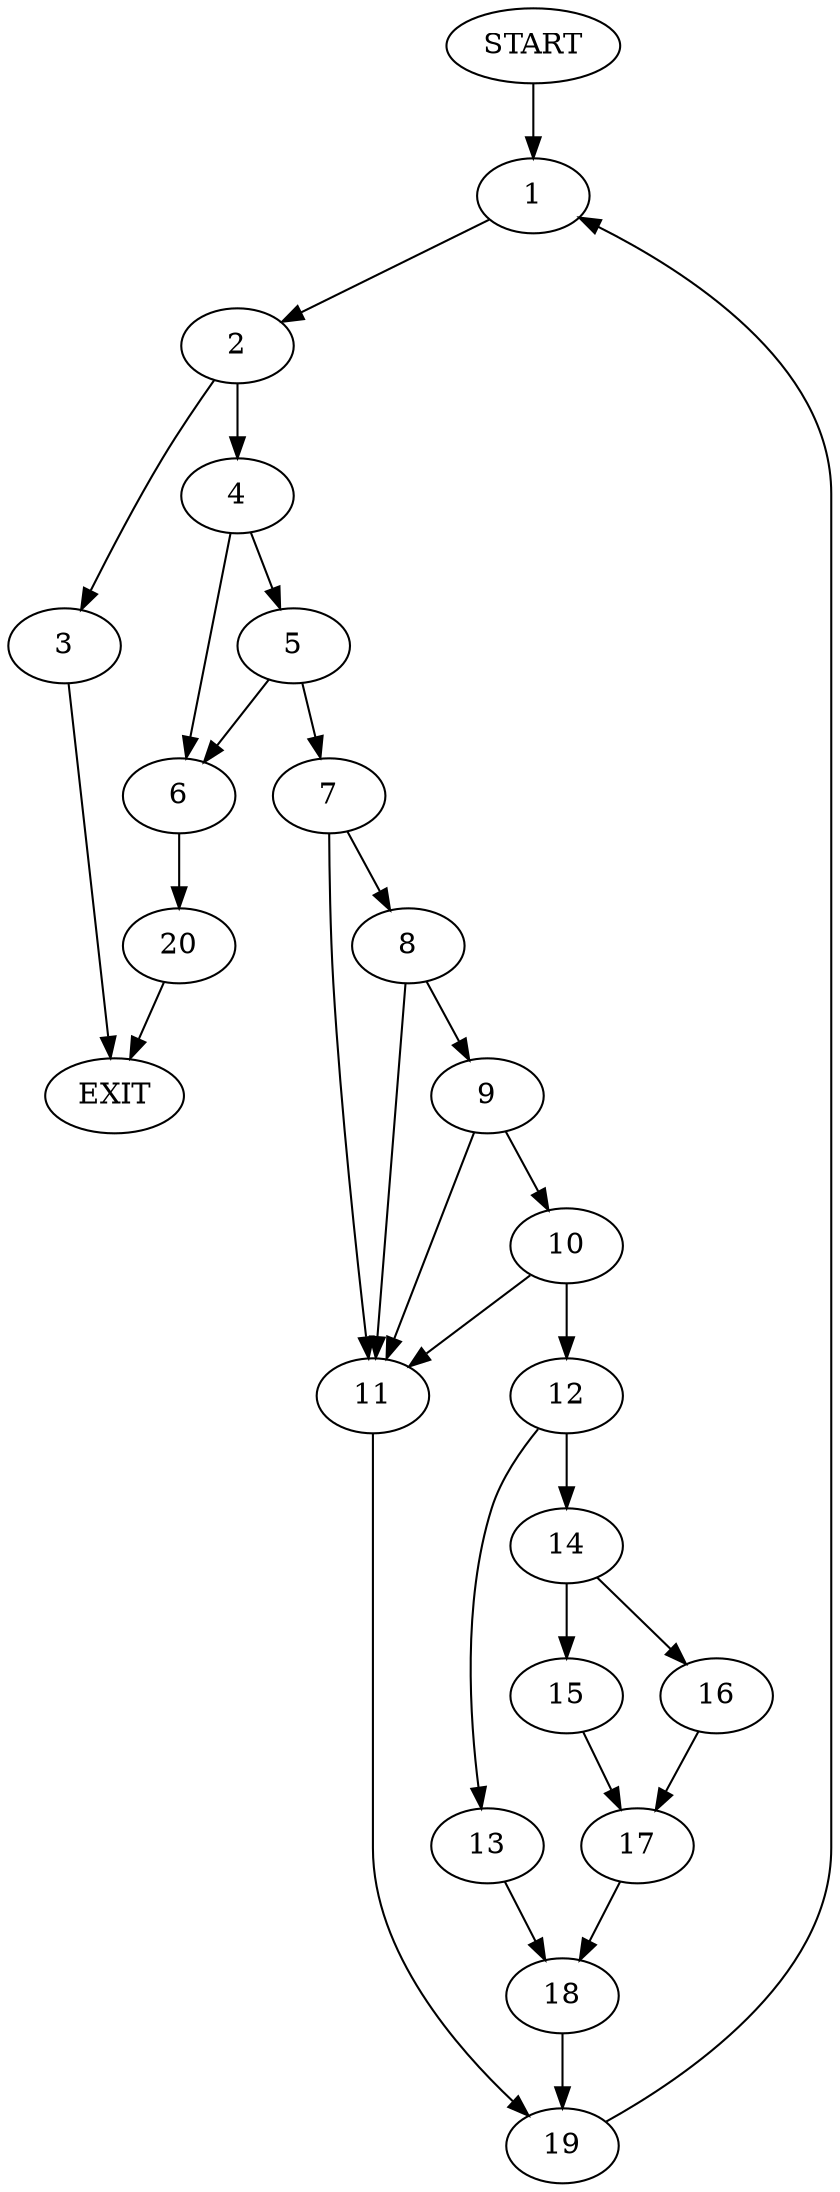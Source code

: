 digraph { 
0 [label="START"];
1;
2;
3;
4;
5;
6;
7;
8;
9;
10;
11;
12;
13;
14;
15;
16;
17;
18;
19;
20;
21[label="EXIT"];
0 -> 1;
1 -> 2;
2 -> 3;
2 -> 4;
3 -> 21;
4 -> 6;
4 -> 5;
5 -> 6;
5 -> 7;
6 -> 20;
7 -> 11;
7 -> 8;
8 -> 11;
8 -> 9;
9 -> 11;
9 -> 10;
10 -> 11;
10 -> 12;
11 -> 19;
12 -> 13;
12 -> 14;
13 -> 18;
14 -> 15;
14 -> 16;
15 -> 17;
16 -> 17;
17 -> 18;
18 -> 19;
19 -> 1;
20 -> 21;
}